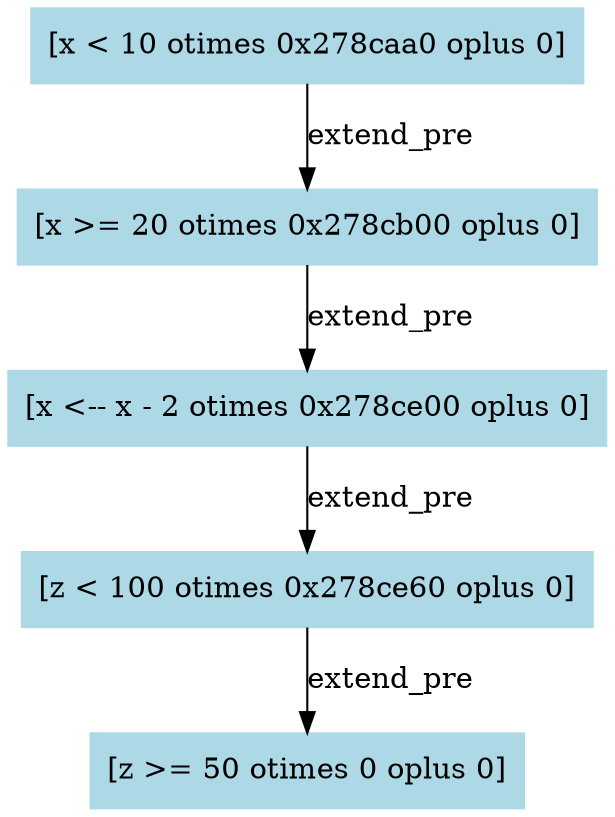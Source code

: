 digraph "[x := 10]" {
"0x278ca40" [label="[x < 10 otimes 0x278caa0 oplus 0]", color=lightblue,style=filled,shape=box]
"0x278ca40" -> "0x278caa0" [label=extend_pre,color=black]
"0x278caa0" [label="[x >= 20 otimes 0x278cb00 oplus 0]", color=lightblue,style=filled,shape=box]
"0x278caa0" -> "0x278cb00" [label=extend_pre,color=black]
"0x278cb00" [label="[x <-- x - 2 otimes 0x278ce00 oplus 0]", color=lightblue,style=filled,shape=box]
"0x278cb00" -> "0x278ce00" [label=extend_pre,color=black]
"0x278ce00" [label="[z < 100 otimes 0x278ce60 oplus 0]", color=lightblue,style=filled,shape=box]
"0x278ce00" -> "0x278ce60" [label=extend_pre,color=black]
"0x278ce60" [label="[z >= 50 otimes 0 oplus 0]", color=lightblue,style=filled,shape=box]
}


